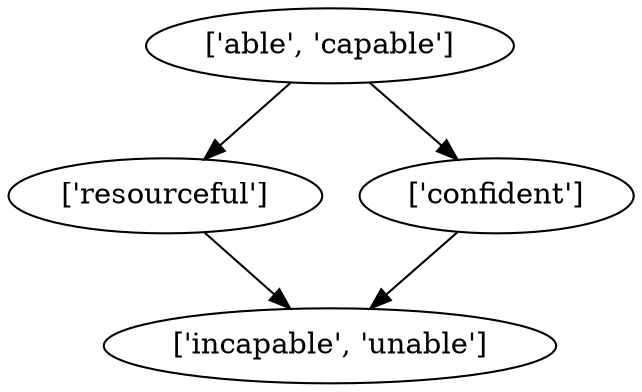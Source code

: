 strict digraph  {
	"['able', 'capable']" -> "['resourceful']";
	"['able', 'capable']" -> "['confident']";
	"['resourceful']" -> "['incapable', 'unable']";
	"['confident']" -> "['incapable', 'unable']";
}
